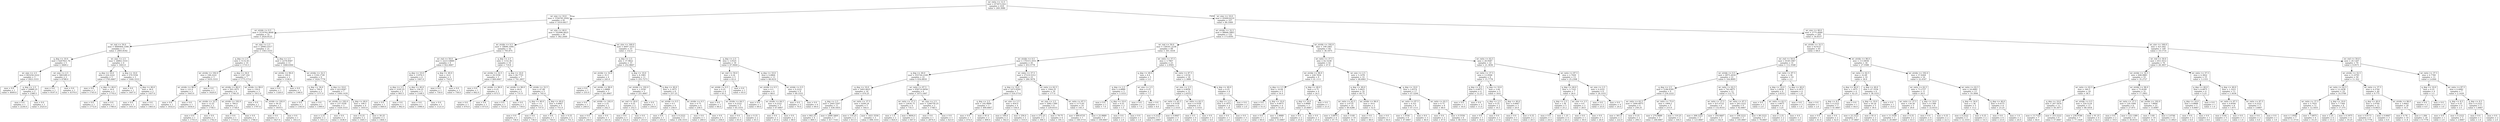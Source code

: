 digraph Tree {
node [shape=box] ;
0 [label="wr_ratio <= 12.5\nmse = 473072.022\nsamples = 418\nvalue = 269.3086"] ;
1 [label="wr_size <= 10.0\nmse = 1556781.9592\nsamples = 81\nvalue = 1019.0617"] ;
0 -> 1 [labeldistance=2.5, labelangle=45, headlabel="True"] ;
2 [label="wr_stride <= 0.5\nmse = 2110762.9648\nsamples = 32\nvalue = 2024.8125"] ;
1 -> 2 ;
3 [label="wr_rnd <= 50.0\nmse = 4900464.3306\nsamples = 11\nvalue = 2905.8182"] ;
2 -> 3 ;
4 [label="q_dep <= 10.0\nmse = 6267821.76\nsamples = 5\nvalue = 4469.2"] ;
3 -> 4 ;
5 [label="wr_size <= 2.5\nmse = 603256.2222\nsamples = 3\nvalue = 2923.3333"] ;
4 -> 5 ;
6 [label="mse = 0.0\nsamples = 1\nvalue = 4009.0"] ;
5 -> 6 ;
7 [label="q_dep <= 2.5\nmse = 20880.25\nsamples = 2\nvalue = 2380.5"] ;
5 -> 7 ;
8 [label="mse = 0.0\nsamples = 1\nvalue = 2236.0"] ;
7 -> 8 ;
9 [label="mse = 0.0\nsamples = 1\nvalue = 2525.0"] ;
7 -> 9 ;
10 [label="wr_size <= 2.5\nmse = 5803281.0\nsamples = 2\nvalue = 6788.0"] ;
4 -> 10 ;
11 [label="mse = 0.0\nsamples = 1\nvalue = 9197.0"] ;
10 -> 11 ;
12 [label="mse = 0.0\nsamples = 1\nvalue = 4379.0"] ;
10 -> 12 ;
13 [label="wr_size <= 2.5\nmse = 26862.3333\nsamples = 6\nvalue = 1603.0"] ;
3 -> 13 ;
14 [label="q_dep <= 10.0\nmse = 224.2222\nsamples = 3\nvalue = 1765.6667"] ;
13 -> 14 ;
15 [label="mse = 0.0\nsamples = 1\nvalue = 1745.0"] ;
14 -> 15 ;
16 [label="q_dep <= 40.0\nmse = 16.0\nsamples = 2\nvalue = 1776.0"] ;
14 -> 16 ;
17 [label="mse = 0.0\nsamples = 1\nvalue = 1772.0"] ;
16 -> 17 ;
18 [label="mse = 0.0\nsamples = 1\nvalue = 1780.0"] ;
16 -> 18 ;
19 [label="q_dep <= 10.0\nmse = 579.5556\nsamples = 3\nvalue = 1440.3333"] ;
13 -> 19 ;
20 [label="mse = 0.0\nsamples = 1\nvalue = 1407.0"] ;
19 -> 20 ;
21 [label="q_dep <= 40.0\nmse = 36.0\nsamples = 2\nvalue = 1457.0"] ;
19 -> 21 ;
22 [label="mse = 0.0\nsamples = 1\nvalue = 1451.0"] ;
21 -> 22 ;
23 [label="mse = 0.0\nsamples = 1\nvalue = 1463.0"] ;
21 -> 23 ;
24 [label="wr_size <= 2.5\nmse = 29962.0317\nsamples = 21\nvalue = 1563.3333"] ;
2 -> 24 ;
25 [label="q_dep <= 2.5\nmse = 5132.45\nsamples = 10\nvalue = 1733.5"] ;
24 -> 25 ;
26 [label="wr_stride <= 192.0\nmse = 198.2222\nsamples = 3\nvalue = 1635.3333"] ;
25 -> 26 ;
27 [label="wr_stride <= 96.0\nmse = 121.0\nsamples = 2\nvalue = 1643.0"] ;
26 -> 27 ;
28 [label="mse = 0.0\nsamples = 1\nvalue = 1632.0"] ;
27 -> 28 ;
29 [label="mse = 0.0\nsamples = 1\nvalue = 1654.0"] ;
27 -> 29 ;
30 [label="mse = 0.0\nsamples = 1\nvalue = 1620.0"] ;
26 -> 30 ;
31 [label="q_dep <= 34.0\nmse = 1347.102\nsamples = 7\nvalue = 1775.5714"] ;
25 -> 31 ;
32 [label="wr_stride <= 96.0\nmse = 503.1875\nsamples = 4\nvalue = 1748.25"] ;
31 -> 32 ;
33 [label="wr_stride <= 32.5\nmse = 12.25\nsamples = 2\nvalue = 1758.5"] ;
32 -> 33 ;
34 [label="mse = 0.0\nsamples = 1\nvalue = 1755.0"] ;
33 -> 34 ;
35 [label="mse = 0.0\nsamples = 1\nvalue = 1762.0"] ;
33 -> 35 ;
36 [label="wr_stride <= 192.0\nmse = 784.0\nsamples = 2\nvalue = 1738.0"] ;
32 -> 36 ;
37 [label="mse = 0.0\nsamples = 1\nvalue = 1710.0"] ;
36 -> 37 ;
38 [label="mse = 0.0\nsamples = 1\nvalue = 1766.0"] ;
36 -> 38 ;
39 [label="wr_stride <= 96.0\nmse = 150.0\nsamples = 3\nvalue = 1812.0"] ;
31 -> 39 ;
40 [label="mse = 0.0\nsamples = 1\nvalue = 1797.0"] ;
39 -> 40 ;
41 [label="wr_stride <= 192.0\nmse = 56.25\nsamples = 2\nvalue = 1819.5"] ;
39 -> 41 ;
42 [label="mse = 0.0\nsamples = 1\nvalue = 1827.0"] ;
41 -> 42 ;
43 [label="mse = 0.0\nsamples = 1\nvalue = 1812.0"] ;
41 -> 43 ;
44 [label="q_dep <= 2.5\nmse = 2278.9587\nsamples = 11\nvalue = 1408.6364"] ;
24 -> 44 ;
45 [label="wr_stride <= 96.0\nmse = 100.0\nsamples = 2\nvalue = 1336.0"] ;
44 -> 45 ;
46 [label="mse = 0.0\nsamples = 1\nvalue = 1326.0"] ;
45 -> 46 ;
47 [label="mse = 0.0\nsamples = 1\nvalue = 1346.0"] ;
45 -> 47 ;
48 [label="wr_stride <= 32.5\nmse = 1330.1728\nsamples = 9\nvalue = 1424.7778"] ;
44 -> 48 ;
49 [label="q_dep <= 34.0\nmse = 784.0\nsamples = 2\nvalue = 1371.0"] ;
48 -> 49 ;
50 [label="mse = 0.0\nsamples = 1\nvalue = 1343.0"] ;
49 -> 50 ;
51 [label="mse = 0.0\nsamples = 1\nvalue = 1399.0"] ;
49 -> 51 ;
52 [label="q_dep <= 10.0\nmse = 423.8367\nsamples = 7\nvalue = 1440.1429"] ;
48 -> 52 ;
53 [label="wr_stride <= 192.0\nmse = 157.5556\nsamples = 3\nvalue = 1420.3333"] ;
52 -> 53 ;
54 [label="mse = 2.25\nsamples = 2\nvalue = 1411.5"] ;
53 -> 54 ;
55 [label="mse = 0.0\nsamples = 1\nvalue = 1438.0"] ;
53 -> 55 ;
56 [label="q_dep <= 40.0\nmse = 108.5\nsamples = 4\nvalue = 1455.0"] ;
52 -> 56 ;
57 [label="mse = 6.25\nsamples = 2\nvalue = 1445.5"] ;
56 -> 57 ;
58 [label="mse = 30.25\nsamples = 2\nvalue = 1464.5"] ;
56 -> 58 ;
59 [label="wr_size <= 40.0\nmse = 102996.0625\nsamples = 49\nvalue = 362.2449"] ;
1 -> 59 ;
60 [label="wr_stride <= 0.5\nmse = 18696.1094\nsamples = 16\nvalue = 795.875"] ;
59 -> 60 ;
61 [label="wr_rnd <= 50.0\nmse = 22213.8889\nsamples = 6\nvalue = 922.6667"] ;
60 -> 61 ;
62 [label="q_dep <= 10.0\nmse = 11976.5\nsamples = 4\nvalue = 1007.0"] ;
61 -> 62 ;
63 [label="q_dep <= 2.5\nmse = 3192.25\nsamples = 2\nvalue = 905.5"] ;
62 -> 63 ;
64 [label="mse = 0.0\nsamples = 1\nvalue = 849.0"] ;
63 -> 64 ;
65 [label="mse = 0.0\nsamples = 1\nvalue = 962.0"] ;
63 -> 65 ;
66 [label="q_dep <= 40.0\nmse = 156.25\nsamples = 2\nvalue = 1108.5"] ;
62 -> 66 ;
67 [label="mse = 0.0\nsamples = 1\nvalue = 1096.0"] ;
66 -> 67 ;
68 [label="mse = 0.0\nsamples = 1\nvalue = 1121.0"] ;
66 -> 68 ;
69 [label="q_dep <= 40.0\nmse = 16.0\nsamples = 2\nvalue = 754.0"] ;
61 -> 69 ;
70 [label="mse = 0.0\nsamples = 1\nvalue = 750.0"] ;
69 -> 70 ;
71 [label="mse = 0.0\nsamples = 1\nvalue = 758.0"] ;
69 -> 71 ;
72 [label="q_dep <= 2.5\nmse = 1152.36\nsamples = 10\nvalue = 719.8"] ;
60 -> 72 ;
73 [label="wr_stride <= 32.5\nmse = 29.5556\nsamples = 3\nvalue = 669.6667"] ;
72 -> 73 ;
74 [label="mse = 0.0\nsamples = 1\nvalue = 662.0"] ;
73 -> 74 ;
75 [label="wr_stride <= 96.0\nmse = 0.25\nsamples = 2\nvalue = 673.5"] ;
73 -> 75 ;
76 [label="mse = 0.0\nsamples = 1\nvalue = 674.0"] ;
75 -> 76 ;
77 [label="mse = 0.0\nsamples = 1\nvalue = 673.0"] ;
75 -> 77 ;
78 [label="q_dep <= 10.0\nmse = 94.7755\nsamples = 7\nvalue = 741.2857"] ;
72 -> 78 ;
79 [label="wr_stride <= 96.0\nmse = 64.0\nsamples = 2\nvalue = 731.0"] ;
78 -> 79 ;
80 [label="mse = 0.0\nsamples = 1\nvalue = 723.0"] ;
79 -> 80 ;
81 [label="mse = 0.0\nsamples = 1\nvalue = 739.0"] ;
79 -> 81 ;
82 [label="wr_stride <= 32.5\nmse = 47.84\nsamples = 5\nvalue = 745.4"] ;
78 -> 82 ;
83 [label="q_dep <= 40.0\nmse = 1.0\nsamples = 2\nvalue = 737.0"] ;
82 -> 83 ;
84 [label="mse = 0.0\nsamples = 1\nvalue = 738.0"] ;
83 -> 84 ;
85 [label="mse = 0.0\nsamples = 1\nvalue = 736.0"] ;
83 -> 85 ;
86 [label="q_dep <= 40.0\nmse = 0.6667\nsamples = 3\nvalue = 751.0"] ;
82 -> 86 ;
87 [label="mse = 0.0\nsamples = 1\nvalue = 750.0"] ;
86 -> 87 ;
88 [label="mse = 0.25\nsamples = 2\nvalue = 751.5"] ;
86 -> 88 ;
89 [label="wr_size <= 160.0\nmse = 8497.3333\nsamples = 33\nvalue = 152.0"] ;
59 -> 89 ;
90 [label="q_dep <= 2.5\nmse = 37.9822\nsamples = 15\nvalue = 252.8667"] ;
89 -> 90 ;
91 [label="wr_stride <= 32.0\nmse = 35.5\nsamples = 4\nvalue = 245.0"] ;
90 -> 91 ;
92 [label="mse = 0.0\nsamples = 1\nvalue = 255.0"] ;
91 -> 92 ;
93 [label="wr_stride <= 96.0\nmse = 2.8889\nsamples = 3\nvalue = 241.6667"] ;
91 -> 93 ;
94 [label="mse = 0.0\nsamples = 1\nvalue = 240.0"] ;
93 -> 94 ;
95 [label="wr_stride <= 192.0\nmse = 2.25\nsamples = 2\nvalue = 242.5"] ;
93 -> 95 ;
96 [label="mse = 0.0\nsamples = 1\nvalue = 244.0"] ;
95 -> 96 ;
97 [label="mse = 0.0\nsamples = 1\nvalue = 241.0"] ;
95 -> 97 ;
98 [label="q_dep <= 10.0\nmse = 8.1983\nsamples = 11\nvalue = 255.7273"] ;
90 -> 98 ;
99 [label="wr_stride <= 192.0\nmse = 1.5556\nsamples = 3\nvalue = 251.6667"] ;
98 -> 99 ;
100 [label="wr_rnd <= 50.0\nmse = 0.25\nsamples = 2\nvalue = 252.5"] ;
99 -> 100 ;
101 [label="mse = 0.0\nsamples = 1\nvalue = 252.0"] ;
100 -> 101 ;
102 [label="mse = 0.0\nsamples = 1\nvalue = 253.0"] ;
100 -> 102 ;
103 [label="mse = 0.0\nsamples = 1\nvalue = 250.0"] ;
99 -> 103 ;
104 [label="q_dep <= 40.0\nmse = 2.1875\nsamples = 8\nvalue = 257.25"] ;
98 -> 104 ;
105 [label="wr_stride <= 0.5\nmse = 0.5\nsamples = 4\nvalue = 256.0"] ;
104 -> 105 ;
106 [label="mse = 0.0\nsamples = 1\nvalue = 255.0"] ;
105 -> 106 ;
107 [label="mse = 0.2222\nsamples = 3\nvalue = 256.3333"] ;
105 -> 107 ;
108 [label="wr_stride <= 0.5\nmse = 0.75\nsamples = 4\nvalue = 258.5"] ;
104 -> 108 ;
109 [label="mse = 0.0\nsamples = 1\nvalue = 260.0"] ;
108 -> 109 ;
110 [label="mse = 0.0\nsamples = 3\nvalue = 258.0"] ;
108 -> 110 ;
111 [label="q_dep <= 2.5\nmse = 3.0525\nsamples = 18\nvalue = 67.9444"] ;
89 -> 111 ;
112 [label="wr_rnd <= 50.0\nmse = 0.24\nsamples = 5\nvalue = 65.4"] ;
111 -> 112 ;
113 [label="wr_stride <= 0.5\nmse = 0.25\nsamples = 4\nvalue = 65.5"] ;
112 -> 113 ;
114 [label="mse = 0.0\nsamples = 1\nvalue = 66.0"] ;
113 -> 114 ;
115 [label="wr_stride <= 64.5\nmse = 0.2222\nsamples = 3\nvalue = 65.3333"] ;
113 -> 115 ;
116 [label="mse = 0.0\nsamples = 1\nvalue = 65.0"] ;
115 -> 116 ;
117 [label="mse = 0.25\nsamples = 2\nvalue = 65.5"] ;
115 -> 117 ;
118 [label="mse = 0.0\nsamples = 1\nvalue = 65.0"] ;
112 -> 118 ;
119 [label="q_dep <= 10.0\nmse = 0.6864\nsamples = 13\nvalue = 68.9231"] ;
111 -> 119 ;
120 [label="wr_stride <= 0.5\nmse = 0.5\nsamples = 4\nvalue = 68.0"] ;
119 -> 120 ;
121 [label="mse = 0.0\nsamples = 1\nvalue = 69.0"] ;
120 -> 121 ;
122 [label="wr_stride <= 64.5\nmse = 0.2222\nsamples = 3\nvalue = 67.6667"] ;
120 -> 122 ;
123 [label="mse = 0.0\nsamples = 1\nvalue = 67.0"] ;
122 -> 123 ;
124 [label="mse = 0.0\nsamples = 2\nvalue = 68.0"] ;
122 -> 124 ;
125 [label="wr_stride <= 0.5\nmse = 0.2222\nsamples = 9\nvalue = 69.3333"] ;
119 -> 125 ;
126 [label="mse = 0.0\nsamples = 3\nvalue = 70.0"] ;
125 -> 126 ;
127 [label="mse = 0.0\nsamples = 6\nvalue = 69.0"] ;
125 -> 127 ;
128 [label="wr_size <= 10.0\nmse = 45009.6219\nsamples = 337\nvalue = 89.1009"] ;
0 -> 128 [labeldistance=2.5, labelangle=-45, headlabel="False"] ;
129 [label="wr_stride <= 32.5\nmse = 98846.5883\nsamples = 132\nvalue = 173.6591"] ;
128 -> 129 ;
130 [label="wr_rnd <= 50.0\nmse = 158161.2238\nsamples = 68\nvalue = 301.1618"] ;
129 -> 130 ;
131 [label="wr_stride <= 0.5\nmse = 170315.3551\nsamples = 45\nvalue = 453.5778"] ;
130 -> 131 ;
132 [label="q_dep <= 40.0\nmse = 255744.2169\nsamples = 22\nvalue = 634.6818"] ;
131 -> 132 ;
133 [label="q_dep <= 10.0\nmse = 5493.0625\nsamples = 16\nvalue = 470.25"] ;
132 -> 133 ;
134 [label="q_dep <= 2.5\nmse = 2445.5207\nsamples = 11\nvalue = 436.5455"] ;
133 -> 134 ;
135 [label="mse = 662.25\nsamples = 4\nvalue = 469.5"] ;
134 -> 135 ;
136 [label="mse = 2489.3469\nsamples = 7\nvalue = 417.7143"] ;
134 -> 136 ;
137 [label="wr_ratio <= 37.5\nmse = 4200.24\nsamples = 5\nvalue = 544.4"] ;
133 -> 137 ;
138 [label="mse = 110.25\nsamples = 2\nvalue = 613.5"] ;
137 -> 138 ;
139 [label="mse = 1621.5556\nsamples = 3\nvalue = 498.3333"] ;
137 -> 139 ;
140 [label="wr_ratio <= 87.5\nmse = 658710.8056\nsamples = 6\nvalue = 1073.1667"] ;
132 -> 140 ;
141 [label="wr_ratio <= 37.5\nmse = 12634.75\nsamples = 4\nvalue = 735.5"] ;
140 -> 141 ;
142 [label="mse = 1.0\nsamples = 2\nvalue = 824.0"] ;
141 -> 142 ;
143 [label="mse = 9604.0\nsamples = 2\nvalue = 647.0"] ;
141 -> 143 ;
144 [label="wr_size <= 2.5\nmse = 1266750.25\nsamples = 2\nvalue = 1748.5"] ;
140 -> 144 ;
145 [label="mse = 0.0\nsamples = 1\nvalue = 2874.0"] ;
144 -> 145 ;
146 [label="mse = 0.0\nsamples = 1\nvalue = 623.0"] ;
144 -> 146 ;
147 [label="wr_ratio <= 37.5\nmse = 27219.5312\nsamples = 23\nvalue = 280.3478"] ;
131 -> 147 ;
148 [label="q_dep <= 10.0\nmse = 1073.9592\nsamples = 7\nvalue = 516.5714"] ;
147 -> 148 ;
149 [label="q_dep <= 2.5\nmse = 192.8889\nsamples = 3\nvalue = 490.6667"] ;
148 -> 149 ;
150 [label="mse = 0.0\nsamples = 1\nvalue = 474.0"] ;
149 -> 150 ;
151 [label="mse = 81.0\nsamples = 2\nvalue = 499.0"] ;
149 -> 151 ;
152 [label="wr_size <= 2.5\nmse = 854.0\nsamples = 4\nvalue = 536.0"] ;
148 -> 152 ;
153 [label="mse = 100.0\nsamples = 2\nvalue = 562.0"] ;
152 -> 153 ;
154 [label="mse = 256.0\nsamples = 2\nvalue = 510.0"] ;
152 -> 154 ;
155 [label="wr_ratio <= 62.5\nmse = 3564.25\nsamples = 16\nvalue = 177.0"] ;
147 -> 155 ;
156 [label="wr_size <= 2.5\nmse = 3082.1389\nsamples = 6\nvalue = 229.8333"] ;
155 -> 156 ;
157 [label="mse = 272.25\nsamples = 2\nvalue = 306.5"] ;
156 -> 157 ;
158 [label="mse = 78.75\nsamples = 4\nvalue = 191.5"] ;
156 -> 158 ;
159 [label="wr_ratio <= 87.5\nmse = 1173.81\nsamples = 10\nvalue = 145.3"] ;
155 -> 159 ;
160 [label="mse = 889.6735\nsamples = 7\nvalue = 160.5714"] ;
159 -> 160 ;
161 [label="mse = 22.8889\nsamples = 3\nvalue = 109.6667"] ;
159 -> 161 ;
162 [label="wr_ratio <= 37.5\nmse = 3.7807\nsamples = 23\nvalue = 2.9565"] ;
130 -> 162 ;
163 [label="q_dep <= 40.0\nmse = 8.4\nsamples = 5\nvalue = 5.0"] ;
162 -> 163 ;
164 [label="q_dep <= 2.5\nmse = 6.8889\nsamples = 3\nvalue = 3.3333"] ;
163 -> 164 ;
165 [label="mse = 0.0\nsamples = 1\nvalue = 7.0"] ;
164 -> 165 ;
166 [label="q_dep <= 10.0\nmse = 0.25\nsamples = 2\nvalue = 1.5"] ;
164 -> 166 ;
167 [label="mse = 0.0\nsamples = 1\nvalue = 2.0"] ;
166 -> 167 ;
168 [label="mse = 0.0\nsamples = 1\nvalue = 1.0"] ;
166 -> 168 ;
169 [label="wr_size <= 2.5\nmse = 0.25\nsamples = 2\nvalue = 7.5"] ;
163 -> 169 ;
170 [label="mse = 0.0\nsamples = 1\nvalue = 7.0"] ;
169 -> 170 ;
171 [label="mse = 0.0\nsamples = 1\nvalue = 8.0"] ;
169 -> 171 ;
172 [label="wr_ratio <= 87.5\nmse = 1.0154\nsamples = 18\nvalue = 2.3889"] ;
162 -> 172 ;
173 [label="wr_size <= 2.5\nmse = 0.8056\nsamples = 12\nvalue = 2.8333"] ;
172 -> 173 ;
174 [label="wr_ratio <= 62.5\nmse = 0.5556\nsamples = 6\nvalue = 2.3333"] ;
173 -> 174 ;
175 [label="mse = 0.2222\nsamples = 3\nvalue = 2.6667"] ;
174 -> 175 ;
176 [label="mse = 0.6667\nsamples = 3\nvalue = 2.0"] ;
174 -> 176 ;
177 [label="wr_ratio <= 62.5\nmse = 0.5556\nsamples = 6\nvalue = 3.3333"] ;
173 -> 177 ;
178 [label="mse = 0.5\nsamples = 4\nvalue = 3.0"] ;
177 -> 178 ;
179 [label="mse = 0.0\nsamples = 2\nvalue = 4.0"] ;
177 -> 179 ;
180 [label="q_dep <= 40.0\nmse = 0.25\nsamples = 6\nvalue = 1.5"] ;
172 -> 180 ;
181 [label="q_dep <= 2.5\nmse = 0.1875\nsamples = 4\nvalue = 1.25"] ;
180 -> 181 ;
182 [label="mse = 0.0\nsamples = 1\nvalue = 2.0"] ;
181 -> 182 ;
183 [label="mse = 0.0\nsamples = 3\nvalue = 1.0"] ;
181 -> 183 ;
184 [label="mse = 0.0\nsamples = 2\nvalue = 2.0"] ;
180 -> 184 ;
185 [label="wr_stride <= 192.0\nmse = 199.2461\nsamples = 64\nvalue = 38.1875"] ;
129 -> 185 ;
186 [label="wr_ratio <= 37.5\nmse = 62.5238\nsamples = 42\nvalue = 47.0"] ;
185 -> 186 ;
187 [label="wr_stride <= 96.0\nmse = 228.7654\nsamples = 9\nvalue = 41.1111"] ;
186 -> 187 ;
188 [label="q_dep <= 2.5\nmse = 10.64\nsamples = 5\nvalue = 54.4"] ;
187 -> 188 ;
189 [label="mse = 0.0\nsamples = 1\nvalue = 51.0"] ;
188 -> 189 ;
190 [label="q_dep <= 10.0\nmse = 9.6875\nsamples = 4\nvalue = 55.25"] ;
188 -> 190 ;
191 [label="mse = 0.0\nsamples = 1\nvalue = 60.0"] ;
190 -> 191 ;
192 [label="mse = 2.8889\nsamples = 3\nvalue = 53.6667"] ;
190 -> 192 ;
193 [label="q_dep <= 40.0\nmse = 4.75\nsamples = 4\nvalue = 24.5"] ;
187 -> 193 ;
194 [label="q_dep <= 10.0\nmse = 0.8889\nsamples = 3\nvalue = 25.6667"] ;
193 -> 194 ;
195 [label="mse = 0.0\nsamples = 2\nvalue = 25.0"] ;
194 -> 195 ;
196 [label="mse = 0.0\nsamples = 1\nvalue = 27.0"] ;
194 -> 196 ;
197 [label="mse = 0.0\nsamples = 1\nvalue = 21.0"] ;
193 -> 197 ;
198 [label="wr_size <= 2.5\nmse = 5.1478\nsamples = 33\nvalue = 48.6061"] ;
186 -> 198 ;
199 [label="q_dep <= 40.0\nmse = 5.0625\nsamples = 16\nvalue = 49.75"] ;
198 -> 199 ;
200 [label="wr_ratio <= 62.5\nmse = 2.6735\nsamples = 14\nvalue = 49.4286"] ;
199 -> 200 ;
201 [label="mse = 3.6875\nsamples = 4\nvalue = 47.75"] ;
200 -> 201 ;
202 [label="mse = 0.69\nsamples = 10\nvalue = 50.1"] ;
200 -> 202 ;
203 [label="wr_stride <= 96.0\nmse = 16.0\nsamples = 2\nvalue = 52.0"] ;
199 -> 203 ;
204 [label="mse = 0.0\nsamples = 1\nvalue = 48.0"] ;
203 -> 204 ;
205 [label="mse = 0.0\nsamples = 1\nvalue = 56.0"] ;
203 -> 205 ;
206 [label="q_dep <= 10.0\nmse = 2.8374\nsamples = 17\nvalue = 47.5294"] ;
198 -> 206 ;
207 [label="wr_ratio <= 87.5\nmse = 4.321\nsamples = 9\nvalue = 47.1111"] ;
206 -> 207 ;
208 [label="mse = 1.5556\nsamples = 6\nvalue = 47.6667"] ;
207 -> 208 ;
209 [label="mse = 8.0\nsamples = 3\nvalue = 46.0"] ;
207 -> 209 ;
210 [label="wr_ratio <= 62.5\nmse = 0.75\nsamples = 8\nvalue = 48.0"] ;
206 -> 210 ;
211 [label="mse = 0.0\nsamples = 2\nvalue = 47.0"] ;
210 -> 211 ;
212 [label="mse = 0.5556\nsamples = 6\nvalue = 48.3333"] ;
210 -> 212 ;
213 [label="wr_ratio <= 62.5\nmse = 28.9587\nsamples = 22\nvalue = 21.3636"] ;
185 -> 213 ;
214 [label="wr_ratio <= 37.5\nmse = 13.9506\nsamples = 9\nvalue = 15.7778"] ;
213 -> 214 ;
215 [label="q_dep <= 8.5\nmse = 4.6875\nsamples = 4\nvalue = 12.25"] ;
214 -> 215 ;
216 [label="mse = 0.0\nsamples = 1\nvalue = 16.0"] ;
215 -> 216 ;
217 [label="mse = 0.0\nsamples = 3\nvalue = 11.0"] ;
215 -> 217 ;
218 [label="q_dep <= 10.0\nmse = 3.44\nsamples = 5\nvalue = 18.6"] ;
214 -> 218 ;
219 [label="q_dep <= 2.5\nmse = 0.25\nsamples = 2\nvalue = 16.5"] ;
218 -> 219 ;
220 [label="mse = 0.0\nsamples = 1\nvalue = 16.0"] ;
219 -> 220 ;
221 [label="mse = 0.0\nsamples = 1\nvalue = 17.0"] ;
219 -> 221 ;
222 [label="q_dep <= 40.0\nmse = 0.6667\nsamples = 3\nvalue = 20.0"] ;
218 -> 222 ;
223 [label="mse = 0.0\nsamples = 1\nvalue = 19.0"] ;
222 -> 223 ;
224 [label="mse = 0.25\nsamples = 2\nvalue = 20.5"] ;
222 -> 224 ;
225 [label="wr_ratio <= 87.5\nmse = 2.7929\nsamples = 13\nvalue = 25.2308"] ;
213 -> 225 ;
226 [label="q_dep <= 40.0\nmse = 3.7143\nsamples = 7\nvalue = 26.0"] ;
225 -> 226 ;
227 [label="q_dep <= 2.5\nmse = 1.36\nsamples = 5\nvalue = 25.2"] ;
226 -> 227 ;
228 [label="mse = 0.0\nsamples = 1\nvalue = 24.0"] ;
227 -> 228 ;
229 [label="mse = 1.25\nsamples = 4\nvalue = 25.5"] ;
227 -> 229 ;
230 [label="wr_size <= 2.5\nmse = 4.0\nsamples = 2\nvalue = 28.0"] ;
226 -> 230 ;
231 [label="mse = 0.0\nsamples = 1\nvalue = 30.0"] ;
230 -> 231 ;
232 [label="mse = 0.0\nsamples = 1\nvalue = 26.0"] ;
230 -> 232 ;
233 [label="wr_size <= 2.5\nmse = 0.2222\nsamples = 6\nvalue = 24.3333"] ;
225 -> 233 ;
234 [label="mse = 0.0\nsamples = 2\nvalue = 25.0"] ;
233 -> 234 ;
235 [label="mse = 0.0\nsamples = 4\nvalue = 24.0"] ;
233 -> 235 ;
236 [label="wr_size <= 40.0\nmse = 2775.4069\nsamples = 205\nvalue = 34.6537"] ;
128 -> 236 ;
237 [label="wr_stride <= 32.5\nmse = 6216.8\nsamples = 65\nvalue = 68.0"] ;
236 -> 237 ;
238 [label="wr_rnd <= 50.0\nmse = 9149.1967\nsamples = 31\nvalue = 112.3548"] ;
237 -> 238 ;
239 [label="wr_stride <= 0.5\nmse = 4975.2018\nsamples = 21\nvalue = 164.8095"] ;
238 -> 239 ;
240 [label="q_dep <= 2.5\nmse = 2186.8395\nsamples = 9\nvalue = 234.2222"] ;
239 -> 240 ;
241 [label="wr_ratio <= 62.5\nmse = 1494.6875\nsamples = 4\nvalue = 258.25"] ;
240 -> 241 ;
242 [label="mse = 361.0\nsamples = 2\nvalue = 222.0"] ;
241 -> 242 ;
243 [label="mse = 0.25\nsamples = 2\nvalue = 294.5"] ;
241 -> 243 ;
244 [label="wr_ratio <= 75.0\nmse = 1909.2\nsamples = 5\nvalue = 215.0"] ;
240 -> 244 ;
245 [label="mse = 274.8889\nsamples = 3\nvalue = 248.6667"] ;
244 -> 245 ;
246 [label="mse = 110.25\nsamples = 2\nvalue = 164.5"] ;
244 -> 246 ;
247 [label="wr_ratio <= 62.5\nmse = 742.6875\nsamples = 12\nvalue = 112.75"] ;
239 -> 247 ;
248 [label="wr_ratio <= 37.5\nmse = 415.4722\nsamples = 6\nvalue = 132.8333"] ;
247 -> 248 ;
249 [label="mse = 308.2222\nsamples = 3\nvalue = 123.6667"] ;
248 -> 249 ;
250 [label="mse = 354.6667\nsamples = 3\nvalue = 142.0"] ;
248 -> 250 ;
251 [label="wr_ratio <= 87.5\nmse = 263.2222\nsamples = 6\nvalue = 92.6667"] ;
247 -> 251 ;
252 [label="mse = 108.2222\nsamples = 3\nvalue = 105.6667"] ;
251 -> 252 ;
253 [label="mse = 80.2222\nsamples = 3\nvalue = 79.6667"] ;
251 -> 253 ;
254 [label="wr_ratio <= 87.5\nmse = 2.36\nsamples = 10\nvalue = 2.2"] ;
238 -> 254 ;
255 [label="q_dep <= 10.0\nmse = 2.8056\nsamples = 6\nvalue = 2.8333"] ;
254 -> 255 ;
256 [label="mse = 0.0\nsamples = 2\nvalue = 2.0"] ;
255 -> 256 ;
257 [label="wr_ratio <= 62.5\nmse = 3.6875\nsamples = 4\nvalue = 3.25"] ;
255 -> 257 ;
258 [label="mse = 2.25\nsamples = 2\nvalue = 2.5"] ;
257 -> 258 ;
259 [label="mse = 4.0\nsamples = 2\nvalue = 4.0"] ;
257 -> 259 ;
260 [label="q_dep <= 40.0\nmse = 0.1875\nsamples = 4\nvalue = 1.25"] ;
254 -> 260 ;
261 [label="mse = 0.0\nsamples = 3\nvalue = 1.0"] ;
260 -> 261 ;
262 [label="mse = 0.0\nsamples = 1\nvalue = 2.0"] ;
260 -> 262 ;
263 [label="wr_stride <= 96.0\nmse = 113.8936\nsamples = 34\nvalue = 27.5588"] ;
237 -> 263 ;
264 [label="wr_ratio <= 62.5\nmse = 32.69\nsamples = 10\nvalue = 39.9"] ;
263 -> 264 ;
265 [label="q_dep <= 40.0\nmse = 1.1875\nsamples = 4\nvalue = 42.25"] ;
264 -> 265 ;
266 [label="q_dep <= 8.5\nmse = 0.2222\nsamples = 3\nvalue = 41.6667"] ;
265 -> 266 ;
267 [label="mse = 0.0\nsamples = 1\nvalue = 41.0"] ;
266 -> 267 ;
268 [label="mse = 0.0\nsamples = 2\nvalue = 42.0"] ;
266 -> 268 ;
269 [label="mse = 0.0\nsamples = 1\nvalue = 44.0"] ;
265 -> 269 ;
270 [label="q_dep <= 40.0\nmse = 47.5556\nsamples = 6\nvalue = 38.3333"] ;
264 -> 270 ;
271 [label="q_dep <= 10.0\nmse = 50.24\nsamples = 5\nvalue = 39.4"] ;
270 -> 271 ;
272 [label="mse = 22.2222\nsamples = 3\nvalue = 37.6667"] ;
271 -> 272 ;
273 [label="mse = 81.0\nsamples = 2\nvalue = 42.0"] ;
271 -> 273 ;
274 [label="mse = 0.0\nsamples = 1\nvalue = 33.0"] ;
270 -> 274 ;
275 [label="wr_stride <= 192.0\nmse = 57.8264\nsamples = 24\nvalue = 22.4167"] ;
263 -> 275 ;
276 [label="wr_ratio <= 62.5\nmse = 73.2727\nsamples = 11\nvalue = 26.0"] ;
275 -> 276 ;
277 [label="wr_ratio <= 37.5\nmse = 134.56\nsamples = 5\nvalue = 29.8"] ;
276 -> 277 ;
278 [label="mse = 11.5556\nsamples = 3\nvalue = 20.6667"] ;
277 -> 278 ;
279 [label="mse = 6.25\nsamples = 2\nvalue = 43.5"] ;
277 -> 279 ;
280 [label="q_dep <= 10.0\nmse = 0.1389\nsamples = 6\nvalue = 22.8333"] ;
276 -> 280 ;
281 [label="mse = 0.0\nsamples = 4\nvalue = 23.0"] ;
280 -> 281 ;
282 [label="mse = 0.25\nsamples = 2\nvalue = 22.5"] ;
280 -> 282 ;
283 [label="wr_ratio <= 62.5\nmse = 24.6982\nsamples = 13\nvalue = 19.3846"] ;
275 -> 283 ;
284 [label="q_dep <= 34.0\nmse = 1.36\nsamples = 5\nvalue = 13.2"] ;
283 -> 284 ;
285 [label="mse = 0.2222\nsamples = 3\nvalue = 12.3333"] ;
284 -> 285 ;
286 [label="mse = 0.25\nsamples = 2\nvalue = 14.5"] ;
284 -> 286 ;
287 [label="q_dep <= 40.0\nmse = 0.4375\nsamples = 8\nvalue = 23.25"] ;
283 -> 287 ;
288 [label="mse = 0.0\nsamples = 6\nvalue = 23.0"] ;
287 -> 288 ;
289 [label="mse = 1.0\nsamples = 2\nvalue = 24.0"] ;
287 -> 289 ;
290 [label="wr_size <= 160.0\nmse = 421.642\nsamples = 140\nvalue = 19.1714"] ;
236 -> 290 ;
291 [label="wr_rnd <= 50.0\nmse = 653.3512\nsamples = 70\nvalue = 28.3857"] ;
290 -> 291 ;
292 [label="wr_stride <= 32.5\nmse = 608.9983\nsamples = 55\nvalue = 35.2727"] ;
291 -> 292 ;
293 [label="wr_ratio <= 62.5\nmse = 340.5\nsamples = 24\nvalue = 58.5"] ;
292 -> 293 ;
294 [label="q_dep <= 10.0\nmse = 207.5976\nsamples = 13\nvalue = 50.3077"] ;
293 -> 294 ;
295 [label="mse = 13.7143\nsamples = 7\nvalue = 44.0"] ;
294 -> 295 ;
296 [label="mse = 333.2222\nsamples = 6\nvalue = 57.6667"] ;
294 -> 296 ;
297 [label="wr_stride <= 0.5\nmse = 324.5124\nsamples = 11\nvalue = 68.1818"] ;
293 -> 297 ;
298 [label="mse = 236.9796\nsamples = 7\nvalue = 77.1429"] ;
297 -> 298 ;
299 [label="mse = 91.25\nsamples = 4\nvalue = 52.5"] ;
297 -> 299 ;
300 [label="wr_stride <= 96.0\nmse = 75.8189\nsamples = 31\nvalue = 17.2903"] ;
292 -> 300 ;
301 [label="wr_ratio <= 37.5\nmse = 120.1094\nsamples = 8\nvalue = 27.875"] ;
300 -> 301 ;
302 [label="mse = 9.0\nsamples = 2\nvalue = 19.0"] ;
301 -> 302 ;
303 [label="mse = 122.1389\nsamples = 6\nvalue = 30.8333"] ;
301 -> 303 ;
304 [label="wr_stride <= 192.0\nmse = 7.8904\nsamples = 23\nvalue = 13.6087"] ;
300 -> 304 ;
305 [label="mse = 3.69\nsamples = 10\nvalue = 16.1"] ;
304 -> 305 ;
306 [label="mse = 2.6746\nsamples = 13\nvalue = 11.6923"] ;
304 -> 306 ;
307 [label="wr_ratio <= 37.5\nmse = 4.3822\nsamples = 15\nvalue = 3.1333"] ;
291 -> 307 ;
308 [label="q_dep <= 40.0\nmse = 6.6875\nsamples = 4\nvalue = 5.25"] ;
307 -> 308 ;
309 [label="q_dep <= 10.0\nmse = 0.8889\nsamples = 3\nvalue = 6.6667"] ;
308 -> 309 ;
310 [label="mse = 0.0\nsamples = 2\nvalue = 6.0"] ;
309 -> 310 ;
311 [label="mse = 0.0\nsamples = 1\nvalue = 8.0"] ;
309 -> 311 ;
312 [label="mse = 0.0\nsamples = 1\nvalue = 1.0"] ;
308 -> 312 ;
313 [label="q_dep <= 40.0\nmse = 1.3223\nsamples = 11\nvalue = 2.3636"] ;
307 -> 313 ;
314 [label="wr_ratio <= 87.5\nmse = 0.8594\nsamples = 8\nvalue = 1.875"] ;
313 -> 314 ;
315 [label="mse = 0.64\nsamples = 5\nvalue = 2.4"] ;
314 -> 315 ;
316 [label="mse = 0.0\nsamples = 3\nvalue = 1.0"] ;
314 -> 316 ;
317 [label="wr_ratio <= 87.5\nmse = 0.2222\nsamples = 3\nvalue = 3.6667"] ;
313 -> 317 ;
318 [label="mse = 0.0\nsamples = 2\nvalue = 4.0"] ;
317 -> 318 ;
319 [label="mse = 0.0\nsamples = 1\nvalue = 3.0"] ;
317 -> 319 ;
320 [label="wr_rnd <= 50.0\nmse = 20.1267\nsamples = 70\nvalue = 9.9571"] ;
290 -> 320 ;
321 [label="wr_stride <= 32.5\nmse = 11.8793\nsamples = 59\nvalue = 11.322"] ;
320 -> 321 ;
322 [label="wr_ratio <= 62.5\nmse = 12.2438\nsamples = 19\nvalue = 14.5789"] ;
321 -> 322 ;
323 [label="wr_ratio <= 37.5\nmse = 5.7025\nsamples = 11\nvalue = 12.5455"] ;
322 -> 323 ;
324 [label="mse = 1.9592\nsamples = 7\nvalue = 11.5714"] ;
323 -> 324 ;
325 [label="mse = 7.6875\nsamples = 4\nvalue = 14.25"] ;
323 -> 325 ;
326 [label="q_dep <= 10.0\nmse = 7.7344\nsamples = 8\nvalue = 17.375"] ;
322 -> 326 ;
327 [label="mse = 2.25\nsamples = 4\nvalue = 15.5"] ;
326 -> 327 ;
328 [label="mse = 6.1875\nsamples = 4\nvalue = 19.25"] ;
326 -> 328 ;
329 [label="wr_ratio <= 37.5\nmse = 4.2744\nsamples = 40\nvalue = 9.775"] ;
321 -> 329 ;
330 [label="q_dep <= 40.0\nmse = 2.0764\nsamples = 12\nvalue = 8.0833"] ;
329 -> 330 ;
331 [label="mse = 0.6173\nsamples = 9\nvalue = 8.7778"] ;
330 -> 331 ;
332 [label="mse = 0.6667\nsamples = 3\nvalue = 6.0"] ;
330 -> 332 ;
333 [label="wr_stride <= 96.0\nmse = 3.4643\nsamples = 28\nvalue = 10.5"] ;
329 -> 333 ;
334 [label="mse = 4.76\nsamples = 10\nvalue = 11.8"] ;
333 -> 334 ;
335 [label="mse = 1.284\nsamples = 18\nvalue = 9.7778"] ;
333 -> 335 ;
336 [label="wr_ratio <= 37.5\nmse = 0.7769\nsamples = 11\nvalue = 2.6364"] ;
320 -> 336 ;
337 [label="q_dep <= 10.0\nmse = 0.25\nsamples = 4\nvalue = 3.5"] ;
336 -> 337 ;
338 [label="mse = 0.0\nsamples = 2\nvalue = 4.0"] ;
337 -> 338 ;
339 [label="mse = 0.0\nsamples = 2\nvalue = 3.0"] ;
337 -> 339 ;
340 [label="wr_ratio <= 87.5\nmse = 0.4082\nsamples = 7\nvalue = 2.1429"] ;
336 -> 340 ;
341 [label="q_dep <= 8.5\nmse = 0.25\nsamples = 4\nvalue = 2.5"] ;
340 -> 341 ;
342 [label="mse = 0.0\nsamples = 1\nvalue = 2.0"] ;
341 -> 342 ;
343 [label="mse = 0.2222\nsamples = 3\nvalue = 2.6667"] ;
341 -> 343 ;
344 [label="q_dep <= 8.5\nmse = 0.2222\nsamples = 3\nvalue = 1.6667"] ;
340 -> 344 ;
345 [label="mse = 0.0\nsamples = 1\nvalue = 1.0"] ;
344 -> 345 ;
346 [label="mse = 0.0\nsamples = 2\nvalue = 2.0"] ;
344 -> 346 ;
}
